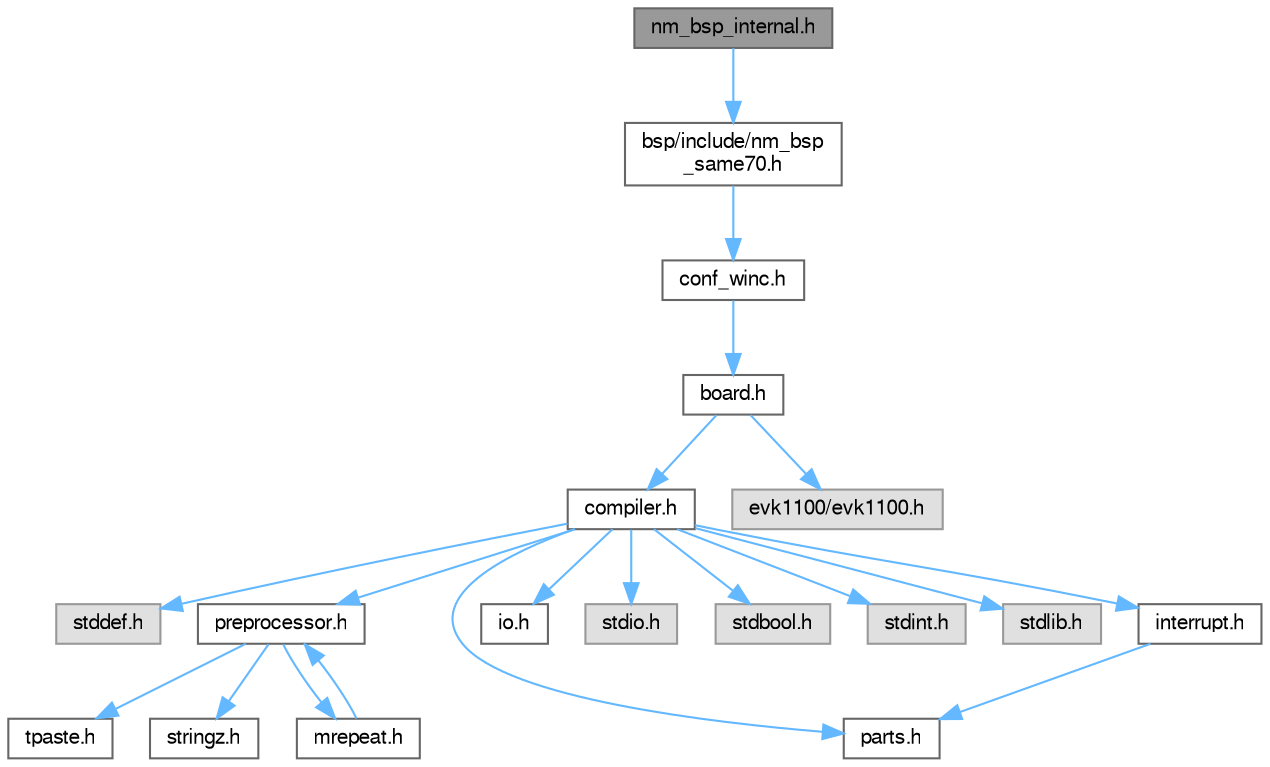 digraph "nm_bsp_internal.h"
{
 // LATEX_PDF_SIZE
  bgcolor="transparent";
  edge [fontname=FreeSans,fontsize=10,labelfontname=FreeSans,labelfontsize=10];
  node [fontname=FreeSans,fontsize=10,shape=box,height=0.2,width=0.4];
  Node1 [label="nm_bsp_internal.h",height=0.2,width=0.4,color="gray40", fillcolor="grey60", style="filled", fontcolor="black",tooltip="This module contains NMC1500 BSP APIs declarations."];
  Node1 -> Node2 [color="steelblue1",style="solid"];
  Node2 [label="bsp/include/nm_bsp\l_same70.h",height=0.2,width=0.4,color="grey40", fillcolor="white", style="filled",URL="$nm__bsp__same70_8h.html",tooltip="This module contains SAME70 BSP APIs declarations."];
  Node2 -> Node3 [color="steelblue1",style="solid"];
  Node3 [label="conf_winc.h",height=0.2,width=0.4,color="grey40", fillcolor="white", style="filled",URL="$conf__winc_8h.html",tooltip="WINC1500 configuration."];
  Node3 -> Node4 [color="steelblue1",style="solid"];
  Node4 [label="board.h",height=0.2,width=0.4,color="grey40", fillcolor="white", style="filled",URL="$board_8h.html",tooltip="Standard board header file."];
  Node4 -> Node5 [color="steelblue1",style="solid"];
  Node5 [label="compiler.h",height=0.2,width=0.4,color="grey40", fillcolor="white", style="filled",URL="$compiler_8h.html",tooltip="Commonly used includes, types and macros."];
  Node5 -> Node6 [color="steelblue1",style="solid"];
  Node6 [label="stddef.h",height=0.2,width=0.4,color="grey60", fillcolor="#E0E0E0", style="filled",tooltip=" "];
  Node5 -> Node7 [color="steelblue1",style="solid"];
  Node7 [label="parts.h",height=0.2,width=0.4,color="grey40", fillcolor="white", style="filled",URL="$parts_8h.html",tooltip="Atmel part identification macros."];
  Node5 -> Node8 [color="steelblue1",style="solid"];
  Node8 [label="preprocessor.h",height=0.2,width=0.4,color="grey40", fillcolor="white", style="filled",URL="$preprocessor_8h.html",tooltip="Preprocessor utils."];
  Node8 -> Node9 [color="steelblue1",style="solid"];
  Node9 [label="tpaste.h",height=0.2,width=0.4,color="grey40", fillcolor="white", style="filled",URL="$tpaste_8h.html",tooltip="Preprocessor token pasting utils."];
  Node8 -> Node10 [color="steelblue1",style="solid"];
  Node10 [label="stringz.h",height=0.2,width=0.4,color="grey40", fillcolor="white", style="filled",URL="$stringz_8h.html",tooltip="Preprocessor stringizing utils."];
  Node8 -> Node11 [color="steelblue1",style="solid"];
  Node11 [label="mrepeat.h",height=0.2,width=0.4,color="grey40", fillcolor="white", style="filled",URL="$mrepeat_8h.html",tooltip="Preprocessor macro repeating utils."];
  Node11 -> Node8 [color="steelblue1",style="solid"];
  Node5 -> Node12 [color="steelblue1",style="solid"];
  Node12 [label="io.h",height=0.2,width=0.4,color="grey40", fillcolor="white", style="filled",URL="$io_8h.html",tooltip="Arch file for SAM."];
  Node5 -> Node13 [color="steelblue1",style="solid"];
  Node13 [label="stdio.h",height=0.2,width=0.4,color="grey60", fillcolor="#E0E0E0", style="filled",tooltip=" "];
  Node5 -> Node14 [color="steelblue1",style="solid"];
  Node14 [label="stdbool.h",height=0.2,width=0.4,color="grey60", fillcolor="#E0E0E0", style="filled",tooltip=" "];
  Node5 -> Node15 [color="steelblue1",style="solid"];
  Node15 [label="stdint.h",height=0.2,width=0.4,color="grey60", fillcolor="#E0E0E0", style="filled",tooltip=" "];
  Node5 -> Node16 [color="steelblue1",style="solid"];
  Node16 [label="stdlib.h",height=0.2,width=0.4,color="grey60", fillcolor="#E0E0E0", style="filled",tooltip=" "];
  Node5 -> Node17 [color="steelblue1",style="solid"];
  Node17 [label="interrupt.h",height=0.2,width=0.4,color="grey40", fillcolor="white", style="filled",URL="$interrupt_8h.html",tooltip="Global interrupt management for 8- and 32-bit AVR."];
  Node17 -> Node7 [color="steelblue1",style="solid"];
  Node4 -> Node18 [color="steelblue1",style="solid"];
  Node18 [label="evk1100/evk1100.h",height=0.2,width=0.4,color="grey60", fillcolor="#E0E0E0", style="filled",tooltip=" "];
}
